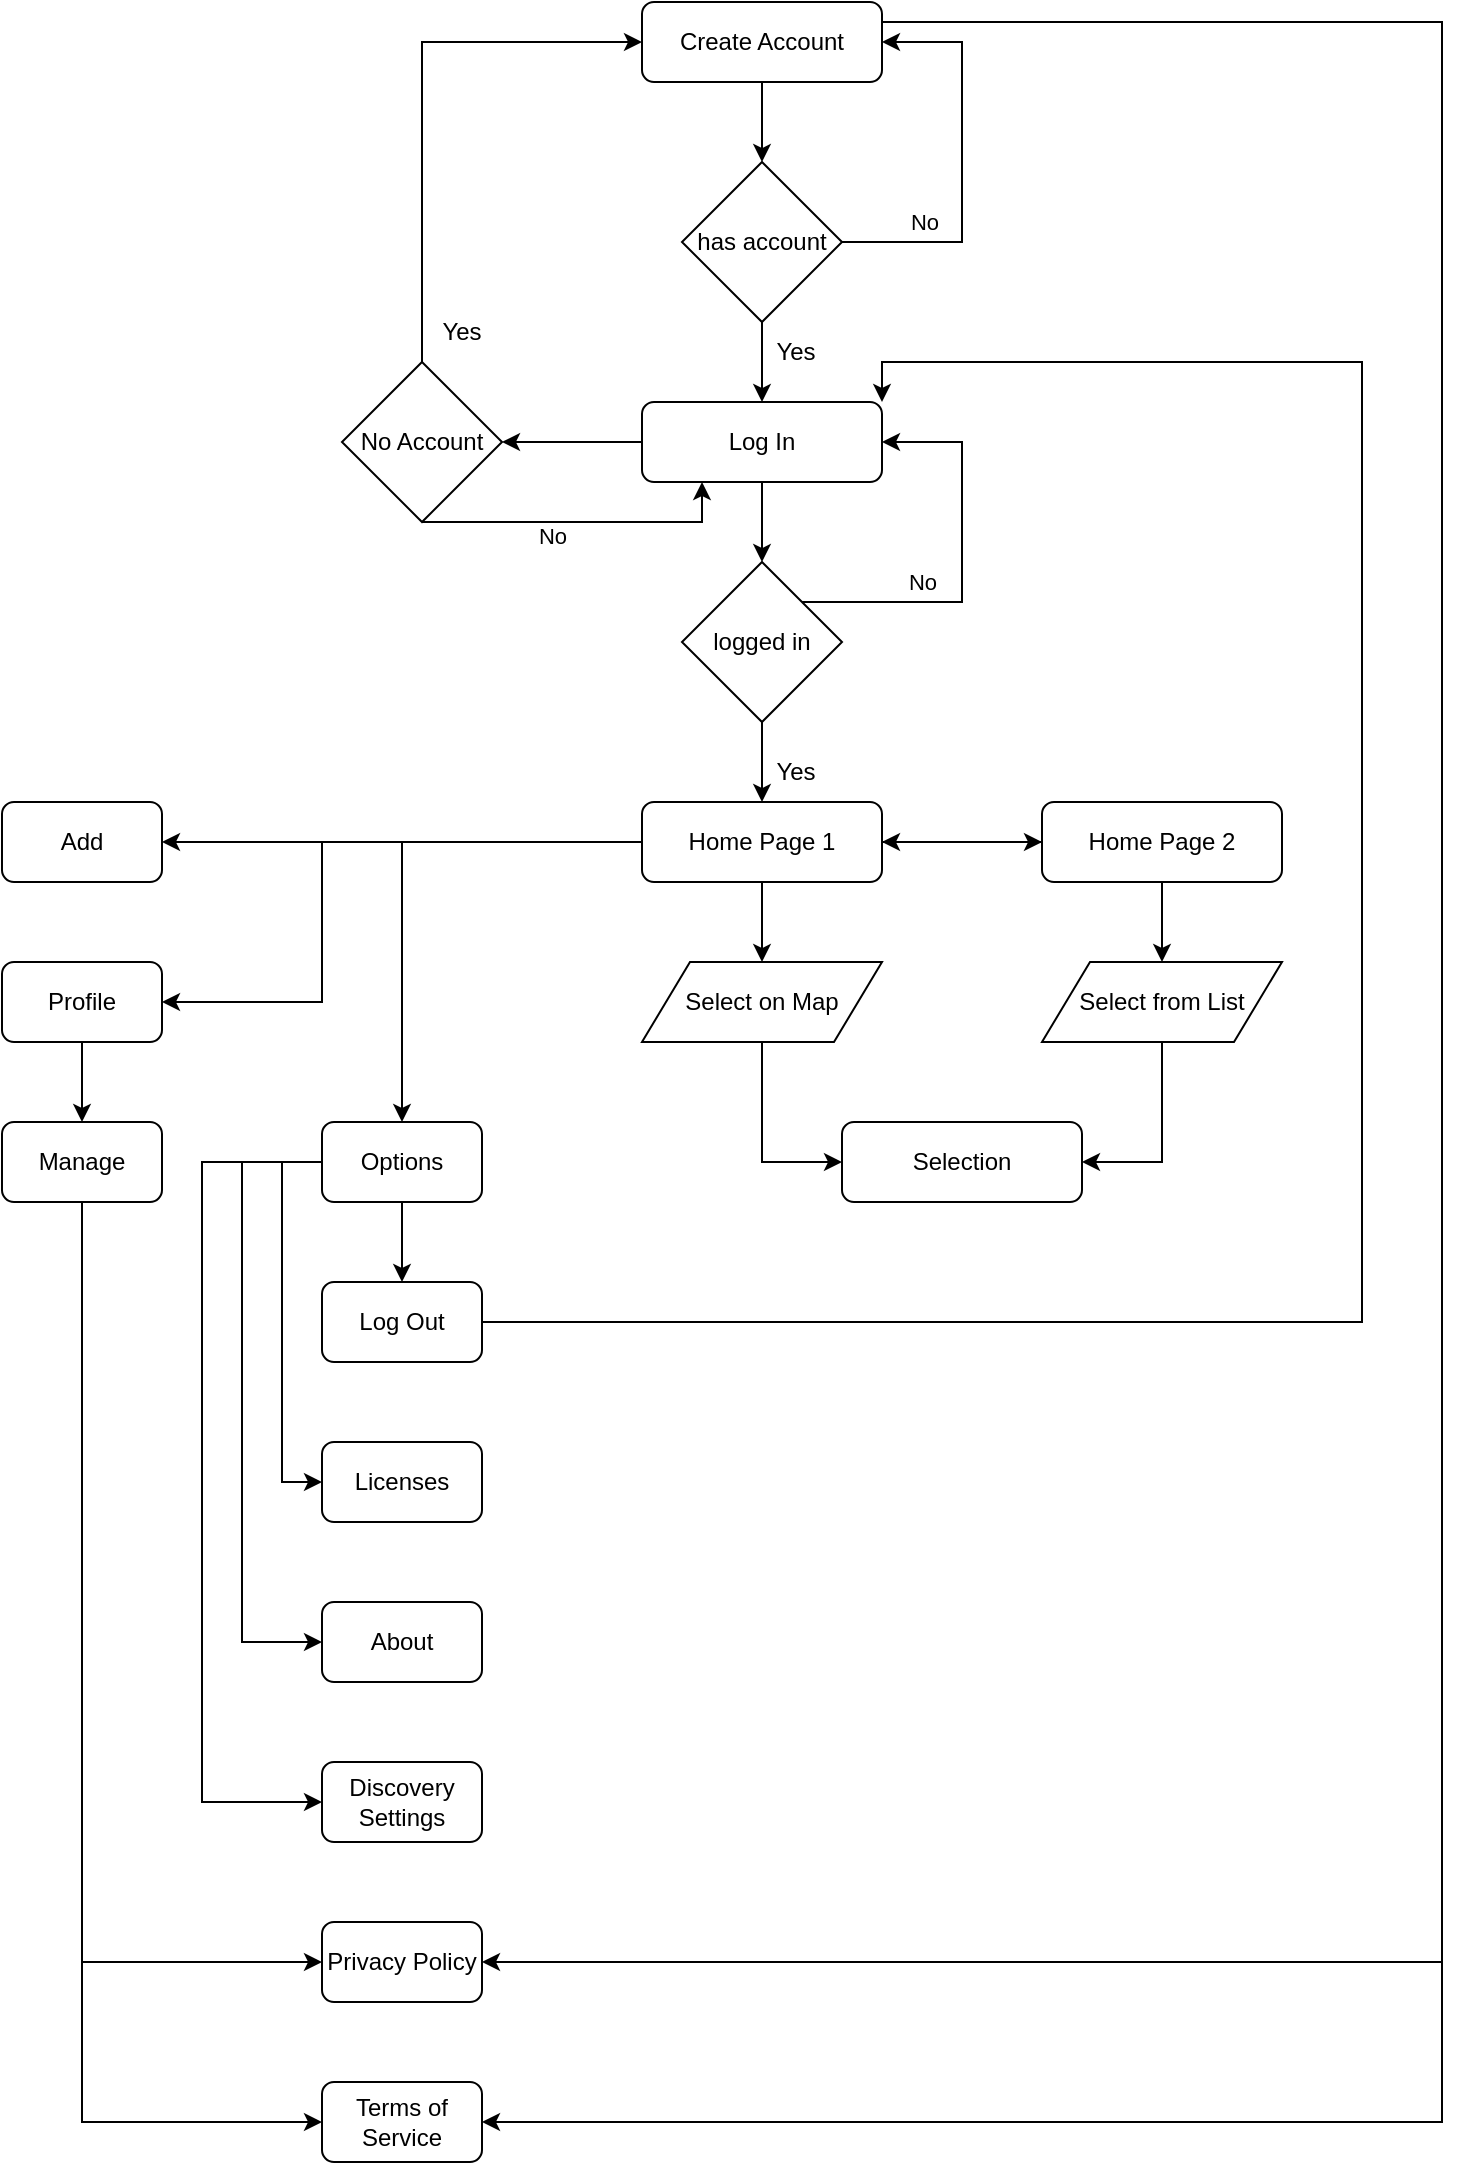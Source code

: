 <mxfile version="12.9.14" type="device"><diagram id="ja_hf8oX_tzblb8Q5_v-" name="Page-1"><mxGraphModel dx="1038" dy="531" grid="1" gridSize="10" guides="1" tooltips="1" connect="1" arrows="1" fold="1" page="1" pageScale="1" pageWidth="827" pageHeight="1169" math="0" shadow="0"><root><mxCell id="0"/><mxCell id="1" parent="0"/><mxCell id="QteboLY_2wIAUZQekBJu-9" style="edgeStyle=orthogonalEdgeStyle;rounded=0;orthogonalLoop=1;jettySize=auto;html=1;" edge="1" parent="1" source="QteboLY_2wIAUZQekBJu-1" target="QteboLY_2wIAUZQekBJu-8"><mxGeometry relative="1" as="geometry"/></mxCell><mxCell id="QteboLY_2wIAUZQekBJu-62" style="edgeStyle=orthogonalEdgeStyle;rounded=0;orthogonalLoop=1;jettySize=auto;html=1;entryX=1;entryY=0.5;entryDx=0;entryDy=0;" edge="1" parent="1" source="QteboLY_2wIAUZQekBJu-1" target="QteboLY_2wIAUZQekBJu-58"><mxGeometry relative="1" as="geometry"><Array as="points"><mxPoint x="720" y="50"/><mxPoint x="720" y="1020"/></Array></mxGeometry></mxCell><mxCell id="QteboLY_2wIAUZQekBJu-63" style="edgeStyle=orthogonalEdgeStyle;rounded=0;orthogonalLoop=1;jettySize=auto;html=1;entryX=1;entryY=0.5;entryDx=0;entryDy=0;" edge="1" parent="1" source="QteboLY_2wIAUZQekBJu-1" target="QteboLY_2wIAUZQekBJu-59"><mxGeometry relative="1" as="geometry"><Array as="points"><mxPoint x="720" y="50"/><mxPoint x="720" y="1100"/></Array></mxGeometry></mxCell><mxCell id="QteboLY_2wIAUZQekBJu-1" value="&lt;font style=&quot;vertical-align: inherit&quot;&gt;&lt;font style=&quot;vertical-align: inherit&quot;&gt;Create Account&lt;/font&gt;&lt;/font&gt;" style="rounded=1;whiteSpace=wrap;html=1;" vertex="1" parent="1"><mxGeometry x="320" y="40" width="120" height="40" as="geometry"/></mxCell><mxCell id="QteboLY_2wIAUZQekBJu-5" style="edgeStyle=orthogonalEdgeStyle;rounded=0;orthogonalLoop=1;jettySize=auto;html=1;" edge="1" parent="1" source="QteboLY_2wIAUZQekBJu-2" target="QteboLY_2wIAUZQekBJu-4"><mxGeometry relative="1" as="geometry"/></mxCell><mxCell id="QteboLY_2wIAUZQekBJu-18" style="edgeStyle=orthogonalEdgeStyle;rounded=0;orthogonalLoop=1;jettySize=auto;html=1;entryX=1;entryY=0.5;entryDx=0;entryDy=0;" edge="1" parent="1" source="QteboLY_2wIAUZQekBJu-2" target="QteboLY_2wIAUZQekBJu-17"><mxGeometry relative="1" as="geometry"/></mxCell><mxCell id="QteboLY_2wIAUZQekBJu-2" value="&lt;font style=&quot;vertical-align: inherit&quot;&gt;&lt;font style=&quot;vertical-align: inherit&quot;&gt;&lt;font style=&quot;vertical-align: inherit&quot;&gt;&lt;font style=&quot;vertical-align: inherit&quot;&gt;Log In&lt;/font&gt;&lt;/font&gt;&lt;/font&gt;&lt;/font&gt;" style="rounded=1;whiteSpace=wrap;html=1;" vertex="1" parent="1"><mxGeometry x="320" y="240" width="120" height="40" as="geometry"/></mxCell><mxCell id="QteboLY_2wIAUZQekBJu-6" style="edgeStyle=orthogonalEdgeStyle;rounded=0;orthogonalLoop=1;jettySize=auto;html=1;entryX=1;entryY=0.5;entryDx=0;entryDy=0;" edge="1" parent="1" source="QteboLY_2wIAUZQekBJu-4" target="QteboLY_2wIAUZQekBJu-2"><mxGeometry relative="1" as="geometry"><Array as="points"><mxPoint x="480" y="340"/><mxPoint x="480" y="260"/></Array></mxGeometry></mxCell><mxCell id="QteboLY_2wIAUZQekBJu-7" value="&lt;font style=&quot;vertical-align: inherit&quot;&gt;&lt;font style=&quot;vertical-align: inherit&quot;&gt;No&lt;/font&gt;&lt;/font&gt;" style="edgeLabel;html=1;align=center;verticalAlign=middle;resizable=0;points=[];" vertex="1" connectable="0" parent="QteboLY_2wIAUZQekBJu-6"><mxGeometry x="-0.25" y="27" relative="1" as="geometry"><mxPoint x="-15" y="17" as="offset"/></mxGeometry></mxCell><mxCell id="QteboLY_2wIAUZQekBJu-23" style="edgeStyle=orthogonalEdgeStyle;rounded=0;orthogonalLoop=1;jettySize=auto;html=1;entryX=0.5;entryY=0;entryDx=0;entryDy=0;" edge="1" parent="1" source="QteboLY_2wIAUZQekBJu-4" target="QteboLY_2wIAUZQekBJu-21"><mxGeometry relative="1" as="geometry"/></mxCell><mxCell id="QteboLY_2wIAUZQekBJu-4" value="&lt;font style=&quot;vertical-align: inherit&quot;&gt;&lt;font style=&quot;vertical-align: inherit&quot;&gt;logged in&lt;/font&gt;&lt;/font&gt;" style="rhombus;whiteSpace=wrap;html=1;" vertex="1" parent="1"><mxGeometry x="340" y="320" width="80" height="80" as="geometry"/></mxCell><mxCell id="QteboLY_2wIAUZQekBJu-10" style="edgeStyle=orthogonalEdgeStyle;rounded=0;orthogonalLoop=1;jettySize=auto;html=1;entryX=0.5;entryY=0;entryDx=0;entryDy=0;" edge="1" parent="1" source="QteboLY_2wIAUZQekBJu-8" target="QteboLY_2wIAUZQekBJu-2"><mxGeometry relative="1" as="geometry"/></mxCell><mxCell id="QteboLY_2wIAUZQekBJu-16" style="edgeStyle=orthogonalEdgeStyle;rounded=0;orthogonalLoop=1;jettySize=auto;html=1;entryX=1;entryY=0.5;entryDx=0;entryDy=0;" edge="1" parent="1" source="QteboLY_2wIAUZQekBJu-8" target="QteboLY_2wIAUZQekBJu-1"><mxGeometry relative="1" as="geometry"><Array as="points"><mxPoint x="480" y="160"/><mxPoint x="480" y="60"/></Array></mxGeometry></mxCell><mxCell id="QteboLY_2wIAUZQekBJu-8" value="&lt;font style=&quot;vertical-align: inherit&quot;&gt;&lt;font style=&quot;vertical-align: inherit&quot;&gt;has account&lt;/font&gt;&lt;/font&gt;" style="rhombus;whiteSpace=wrap;html=1;" vertex="1" parent="1"><mxGeometry x="340" y="120" width="80" height="80" as="geometry"/></mxCell><mxCell id="QteboLY_2wIAUZQekBJu-14" value="&lt;font style=&quot;vertical-align: inherit&quot;&gt;&lt;font style=&quot;vertical-align: inherit&quot;&gt;Yes&lt;/font&gt;&lt;/font&gt;" style="text;html=1;strokeColor=none;fillColor=none;align=center;verticalAlign=middle;whiteSpace=wrap;rounded=0;" vertex="1" parent="1"><mxGeometry x="387" y="210" width="20" height="10" as="geometry"/></mxCell><mxCell id="QteboLY_2wIAUZQekBJu-15" value="&lt;font style=&quot;vertical-align: inherit&quot;&gt;&lt;font style=&quot;vertical-align: inherit&quot;&gt;No&lt;/font&gt;&lt;/font&gt;" style="edgeLabel;html=1;align=center;verticalAlign=middle;resizable=0;points=[];" vertex="1" connectable="0" parent="1"><mxGeometry x="480" y="150" as="geometry"><mxPoint x="-19" as="offset"/></mxGeometry></mxCell><mxCell id="QteboLY_2wIAUZQekBJu-19" style="edgeStyle=orthogonalEdgeStyle;rounded=0;orthogonalLoop=1;jettySize=auto;html=1;entryX=0;entryY=0.5;entryDx=0;entryDy=0;" edge="1" parent="1" source="QteboLY_2wIAUZQekBJu-17" target="QteboLY_2wIAUZQekBJu-1"><mxGeometry relative="1" as="geometry"><Array as="points"><mxPoint x="210" y="60"/></Array></mxGeometry></mxCell><mxCell id="QteboLY_2wIAUZQekBJu-35" style="edgeStyle=orthogonalEdgeStyle;rounded=0;orthogonalLoop=1;jettySize=auto;html=1;entryX=0.25;entryY=1;entryDx=0;entryDy=0;" edge="1" parent="1" source="QteboLY_2wIAUZQekBJu-17" target="QteboLY_2wIAUZQekBJu-2"><mxGeometry relative="1" as="geometry"><Array as="points"><mxPoint x="350" y="300"/></Array></mxGeometry></mxCell><mxCell id="QteboLY_2wIAUZQekBJu-17" value="&lt;font style=&quot;vertical-align: inherit&quot;&gt;&lt;font style=&quot;vertical-align: inherit&quot;&gt;&lt;font style=&quot;vertical-align: inherit&quot;&gt;&lt;font style=&quot;vertical-align: inherit&quot;&gt;No Account&lt;/font&gt;&lt;/font&gt;&lt;/font&gt;&lt;/font&gt;" style="rhombus;whiteSpace=wrap;html=1;" vertex="1" parent="1"><mxGeometry x="170" y="220" width="80" height="80" as="geometry"/></mxCell><mxCell id="QteboLY_2wIAUZQekBJu-20" value="&lt;font style=&quot;vertical-align: inherit&quot;&gt;&lt;font style=&quot;vertical-align: inherit&quot;&gt;Yes&lt;/font&gt;&lt;/font&gt;" style="text;html=1;strokeColor=none;fillColor=none;align=center;verticalAlign=middle;whiteSpace=wrap;rounded=0;" vertex="1" parent="1"><mxGeometry x="220" y="200" width="20" height="10" as="geometry"/></mxCell><mxCell id="QteboLY_2wIAUZQekBJu-25" style="edgeStyle=orthogonalEdgeStyle;rounded=0;orthogonalLoop=1;jettySize=auto;html=1;" edge="1" parent="1" source="QteboLY_2wIAUZQekBJu-21" target="QteboLY_2wIAUZQekBJu-22"><mxGeometry relative="1" as="geometry"/></mxCell><mxCell id="QteboLY_2wIAUZQekBJu-30" style="edgeStyle=orthogonalEdgeStyle;rounded=0;orthogonalLoop=1;jettySize=auto;html=1;" edge="1" parent="1" source="QteboLY_2wIAUZQekBJu-21" target="QteboLY_2wIAUZQekBJu-28"><mxGeometry relative="1" as="geometry"/></mxCell><mxCell id="QteboLY_2wIAUZQekBJu-40" style="edgeStyle=orthogonalEdgeStyle;rounded=0;orthogonalLoop=1;jettySize=auto;html=1;entryX=1;entryY=0.5;entryDx=0;entryDy=0;" edge="1" parent="1" source="QteboLY_2wIAUZQekBJu-21" target="QteboLY_2wIAUZQekBJu-39"><mxGeometry relative="1" as="geometry"/></mxCell><mxCell id="QteboLY_2wIAUZQekBJu-41" style="edgeStyle=orthogonalEdgeStyle;rounded=0;orthogonalLoop=1;jettySize=auto;html=1;entryX=1;entryY=0.5;entryDx=0;entryDy=0;" edge="1" parent="1" source="QteboLY_2wIAUZQekBJu-21" target="QteboLY_2wIAUZQekBJu-37"><mxGeometry relative="1" as="geometry"><Array as="points"><mxPoint x="160" y="460"/><mxPoint x="160" y="540"/></Array></mxGeometry></mxCell><mxCell id="QteboLY_2wIAUZQekBJu-44" style="edgeStyle=orthogonalEdgeStyle;rounded=0;orthogonalLoop=1;jettySize=auto;html=1;" edge="1" parent="1" source="QteboLY_2wIAUZQekBJu-21" target="QteboLY_2wIAUZQekBJu-38"><mxGeometry relative="1" as="geometry"/></mxCell><mxCell id="QteboLY_2wIAUZQekBJu-21" value="&lt;font style=&quot;vertical-align: inherit&quot;&gt;&lt;font style=&quot;vertical-align: inherit&quot;&gt;&lt;font style=&quot;vertical-align: inherit&quot;&gt;&lt;font style=&quot;vertical-align: inherit&quot;&gt;&lt;font style=&quot;vertical-align: inherit&quot;&gt;&lt;font style=&quot;vertical-align: inherit&quot;&gt;Home Page 1&lt;/font&gt;&lt;/font&gt;&lt;/font&gt;&lt;/font&gt;&lt;/font&gt;&lt;/font&gt;" style="rounded=1;whiteSpace=wrap;html=1;" vertex="1" parent="1"><mxGeometry x="320" y="440" width="120" height="40" as="geometry"/></mxCell><mxCell id="QteboLY_2wIAUZQekBJu-26" style="edgeStyle=orthogonalEdgeStyle;rounded=0;orthogonalLoop=1;jettySize=auto;html=1;" edge="1" parent="1" source="QteboLY_2wIAUZQekBJu-22" target="QteboLY_2wIAUZQekBJu-21"><mxGeometry relative="1" as="geometry"/></mxCell><mxCell id="QteboLY_2wIAUZQekBJu-31" style="edgeStyle=orthogonalEdgeStyle;rounded=0;orthogonalLoop=1;jettySize=auto;html=1;" edge="1" parent="1" source="QteboLY_2wIAUZQekBJu-22" target="QteboLY_2wIAUZQekBJu-29"><mxGeometry relative="1" as="geometry"/></mxCell><mxCell id="QteboLY_2wIAUZQekBJu-22" value="&lt;font style=&quot;vertical-align: inherit&quot;&gt;&lt;font style=&quot;vertical-align: inherit&quot;&gt;&lt;font style=&quot;vertical-align: inherit&quot;&gt;&lt;font style=&quot;vertical-align: inherit&quot;&gt;&lt;font style=&quot;vertical-align: inherit&quot;&gt;&lt;font style=&quot;vertical-align: inherit&quot;&gt;&lt;font style=&quot;vertical-align: inherit&quot;&gt;&lt;font style=&quot;vertical-align: inherit&quot;&gt;Home Page 2&lt;/font&gt;&lt;/font&gt;&lt;/font&gt;&lt;/font&gt;&lt;/font&gt;&lt;/font&gt;&lt;/font&gt;&lt;/font&gt;" style="rounded=1;whiteSpace=wrap;html=1;" vertex="1" parent="1"><mxGeometry x="520" y="440" width="120" height="40" as="geometry"/></mxCell><mxCell id="QteboLY_2wIAUZQekBJu-24" value="&lt;font style=&quot;vertical-align: inherit&quot;&gt;&lt;font style=&quot;vertical-align: inherit&quot;&gt;Yes&lt;/font&gt;&lt;/font&gt;" style="text;html=1;strokeColor=none;fillColor=none;align=center;verticalAlign=middle;whiteSpace=wrap;rounded=0;" vertex="1" parent="1"><mxGeometry x="387" y="420" width="20" height="10" as="geometry"/></mxCell><mxCell id="QteboLY_2wIAUZQekBJu-34" style="edgeStyle=orthogonalEdgeStyle;rounded=0;orthogonalLoop=1;jettySize=auto;html=1;entryX=0;entryY=0.5;entryDx=0;entryDy=0;" edge="1" parent="1" source="QteboLY_2wIAUZQekBJu-28" target="QteboLY_2wIAUZQekBJu-32"><mxGeometry relative="1" as="geometry"/></mxCell><mxCell id="QteboLY_2wIAUZQekBJu-28" value="Select on Map" style="shape=parallelogram;perimeter=parallelogramPerimeter;whiteSpace=wrap;html=1;" vertex="1" parent="1"><mxGeometry x="320" y="520" width="120" height="40" as="geometry"/></mxCell><mxCell id="QteboLY_2wIAUZQekBJu-33" style="edgeStyle=orthogonalEdgeStyle;rounded=0;orthogonalLoop=1;jettySize=auto;html=1;entryX=1;entryY=0.5;entryDx=0;entryDy=0;" edge="1" parent="1" source="QteboLY_2wIAUZQekBJu-29" target="QteboLY_2wIAUZQekBJu-32"><mxGeometry relative="1" as="geometry"/></mxCell><mxCell id="QteboLY_2wIAUZQekBJu-29" value="Select from List" style="shape=parallelogram;perimeter=parallelogramPerimeter;whiteSpace=wrap;html=1;" vertex="1" parent="1"><mxGeometry x="520" y="520" width="120" height="40" as="geometry"/></mxCell><mxCell id="QteboLY_2wIAUZQekBJu-32" value="Selection" style="rounded=1;whiteSpace=wrap;html=1;" vertex="1" parent="1"><mxGeometry x="420" y="600" width="120" height="40" as="geometry"/></mxCell><mxCell id="QteboLY_2wIAUZQekBJu-36" value="&lt;font style=&quot;vertical-align: inherit&quot;&gt;&lt;font style=&quot;vertical-align: inherit&quot;&gt;No&lt;/font&gt;&lt;/font&gt;" style="edgeLabel;html=1;align=center;verticalAlign=middle;resizable=0;points=[];" vertex="1" connectable="0" parent="1"><mxGeometry x="290" y="290" as="geometry"><mxPoint x="-15" y="17" as="offset"/></mxGeometry></mxCell><mxCell id="QteboLY_2wIAUZQekBJu-43" style="edgeStyle=orthogonalEdgeStyle;rounded=0;orthogonalLoop=1;jettySize=auto;html=1;" edge="1" parent="1" source="QteboLY_2wIAUZQekBJu-37" target="QteboLY_2wIAUZQekBJu-42"><mxGeometry relative="1" as="geometry"/></mxCell><mxCell id="QteboLY_2wIAUZQekBJu-37" value="Profile" style="rounded=1;whiteSpace=wrap;html=1;" vertex="1" parent="1"><mxGeometry y="520" width="80" height="40" as="geometry"/></mxCell><mxCell id="QteboLY_2wIAUZQekBJu-50" style="edgeStyle=orthogonalEdgeStyle;rounded=0;orthogonalLoop=1;jettySize=auto;html=1;" edge="1" parent="1" source="QteboLY_2wIAUZQekBJu-38" target="QteboLY_2wIAUZQekBJu-45"><mxGeometry relative="1" as="geometry"/></mxCell><mxCell id="QteboLY_2wIAUZQekBJu-51" style="edgeStyle=orthogonalEdgeStyle;rounded=0;orthogonalLoop=1;jettySize=auto;html=1;entryX=0;entryY=0.5;entryDx=0;entryDy=0;" edge="1" parent="1" source="QteboLY_2wIAUZQekBJu-38" target="QteboLY_2wIAUZQekBJu-47"><mxGeometry relative="1" as="geometry"><Array as="points"><mxPoint x="140" y="620"/><mxPoint x="140" y="780"/></Array></mxGeometry></mxCell><mxCell id="QteboLY_2wIAUZQekBJu-52" style="edgeStyle=orthogonalEdgeStyle;rounded=0;orthogonalLoop=1;jettySize=auto;html=1;entryX=0;entryY=0.5;entryDx=0;entryDy=0;" edge="1" parent="1" source="QteboLY_2wIAUZQekBJu-38" target="QteboLY_2wIAUZQekBJu-48"><mxGeometry relative="1" as="geometry"><Array as="points"><mxPoint x="120" y="620"/><mxPoint x="120" y="860"/></Array></mxGeometry></mxCell><mxCell id="QteboLY_2wIAUZQekBJu-55" style="edgeStyle=orthogonalEdgeStyle;rounded=0;orthogonalLoop=1;jettySize=auto;html=1;entryX=0;entryY=0.5;entryDx=0;entryDy=0;" edge="1" parent="1" source="QteboLY_2wIAUZQekBJu-38" target="QteboLY_2wIAUZQekBJu-46"><mxGeometry relative="1" as="geometry"><Array as="points"><mxPoint x="100" y="620"/><mxPoint x="100" y="940"/></Array></mxGeometry></mxCell><mxCell id="QteboLY_2wIAUZQekBJu-38" value="Options" style="rounded=1;whiteSpace=wrap;html=1;" vertex="1" parent="1"><mxGeometry x="160" y="600" width="80" height="40" as="geometry"/></mxCell><mxCell id="QteboLY_2wIAUZQekBJu-39" value="Add" style="rounded=1;whiteSpace=wrap;html=1;" vertex="1" parent="1"><mxGeometry y="440" width="80" height="40" as="geometry"/></mxCell><mxCell id="QteboLY_2wIAUZQekBJu-60" style="edgeStyle=orthogonalEdgeStyle;rounded=0;orthogonalLoop=1;jettySize=auto;html=1;entryX=0;entryY=0.5;entryDx=0;entryDy=0;" edge="1" parent="1" source="QteboLY_2wIAUZQekBJu-42" target="QteboLY_2wIAUZQekBJu-58"><mxGeometry relative="1" as="geometry"><Array as="points"><mxPoint x="40" y="1020"/></Array></mxGeometry></mxCell><mxCell id="QteboLY_2wIAUZQekBJu-61" style="edgeStyle=orthogonalEdgeStyle;rounded=0;orthogonalLoop=1;jettySize=auto;html=1;entryX=0;entryY=0.5;entryDx=0;entryDy=0;" edge="1" parent="1" source="QteboLY_2wIAUZQekBJu-42" target="QteboLY_2wIAUZQekBJu-59"><mxGeometry relative="1" as="geometry"><Array as="points"><mxPoint x="40" y="1100"/></Array></mxGeometry></mxCell><mxCell id="QteboLY_2wIAUZQekBJu-42" value="Manage" style="rounded=1;whiteSpace=wrap;html=1;" vertex="1" parent="1"><mxGeometry y="600" width="80" height="40" as="geometry"/></mxCell><mxCell id="QteboLY_2wIAUZQekBJu-49" style="edgeStyle=orthogonalEdgeStyle;rounded=0;orthogonalLoop=1;jettySize=auto;html=1;entryX=1;entryY=0;entryDx=0;entryDy=0;" edge="1" parent="1" source="QteboLY_2wIAUZQekBJu-45" target="QteboLY_2wIAUZQekBJu-2"><mxGeometry relative="1" as="geometry"><Array as="points"><mxPoint x="680" y="700"/><mxPoint x="680" y="220"/><mxPoint x="440" y="220"/></Array></mxGeometry></mxCell><mxCell id="QteboLY_2wIAUZQekBJu-45" value="Log Out" style="rounded=1;whiteSpace=wrap;html=1;" vertex="1" parent="1"><mxGeometry x="160" y="680" width="80" height="40" as="geometry"/></mxCell><mxCell id="QteboLY_2wIAUZQekBJu-46" value="Discovery&lt;br&gt;Settings" style="rounded=1;whiteSpace=wrap;html=1;" vertex="1" parent="1"><mxGeometry x="160" y="920" width="80" height="40" as="geometry"/></mxCell><mxCell id="QteboLY_2wIAUZQekBJu-47" value="Licenses" style="rounded=1;whiteSpace=wrap;html=1;" vertex="1" parent="1"><mxGeometry x="160" y="760" width="80" height="40" as="geometry"/></mxCell><mxCell id="QteboLY_2wIAUZQekBJu-48" value="About" style="rounded=1;whiteSpace=wrap;html=1;" vertex="1" parent="1"><mxGeometry x="160" y="840" width="80" height="40" as="geometry"/></mxCell><mxCell id="QteboLY_2wIAUZQekBJu-58" value="Privacy Policy" style="rounded=1;whiteSpace=wrap;html=1;" vertex="1" parent="1"><mxGeometry x="160" y="1000" width="80" height="40" as="geometry"/></mxCell><mxCell id="QteboLY_2wIAUZQekBJu-59" value="Terms of Service" style="rounded=1;whiteSpace=wrap;html=1;" vertex="1" parent="1"><mxGeometry x="160" y="1080" width="80" height="40" as="geometry"/></mxCell></root></mxGraphModel></diagram></mxfile>
